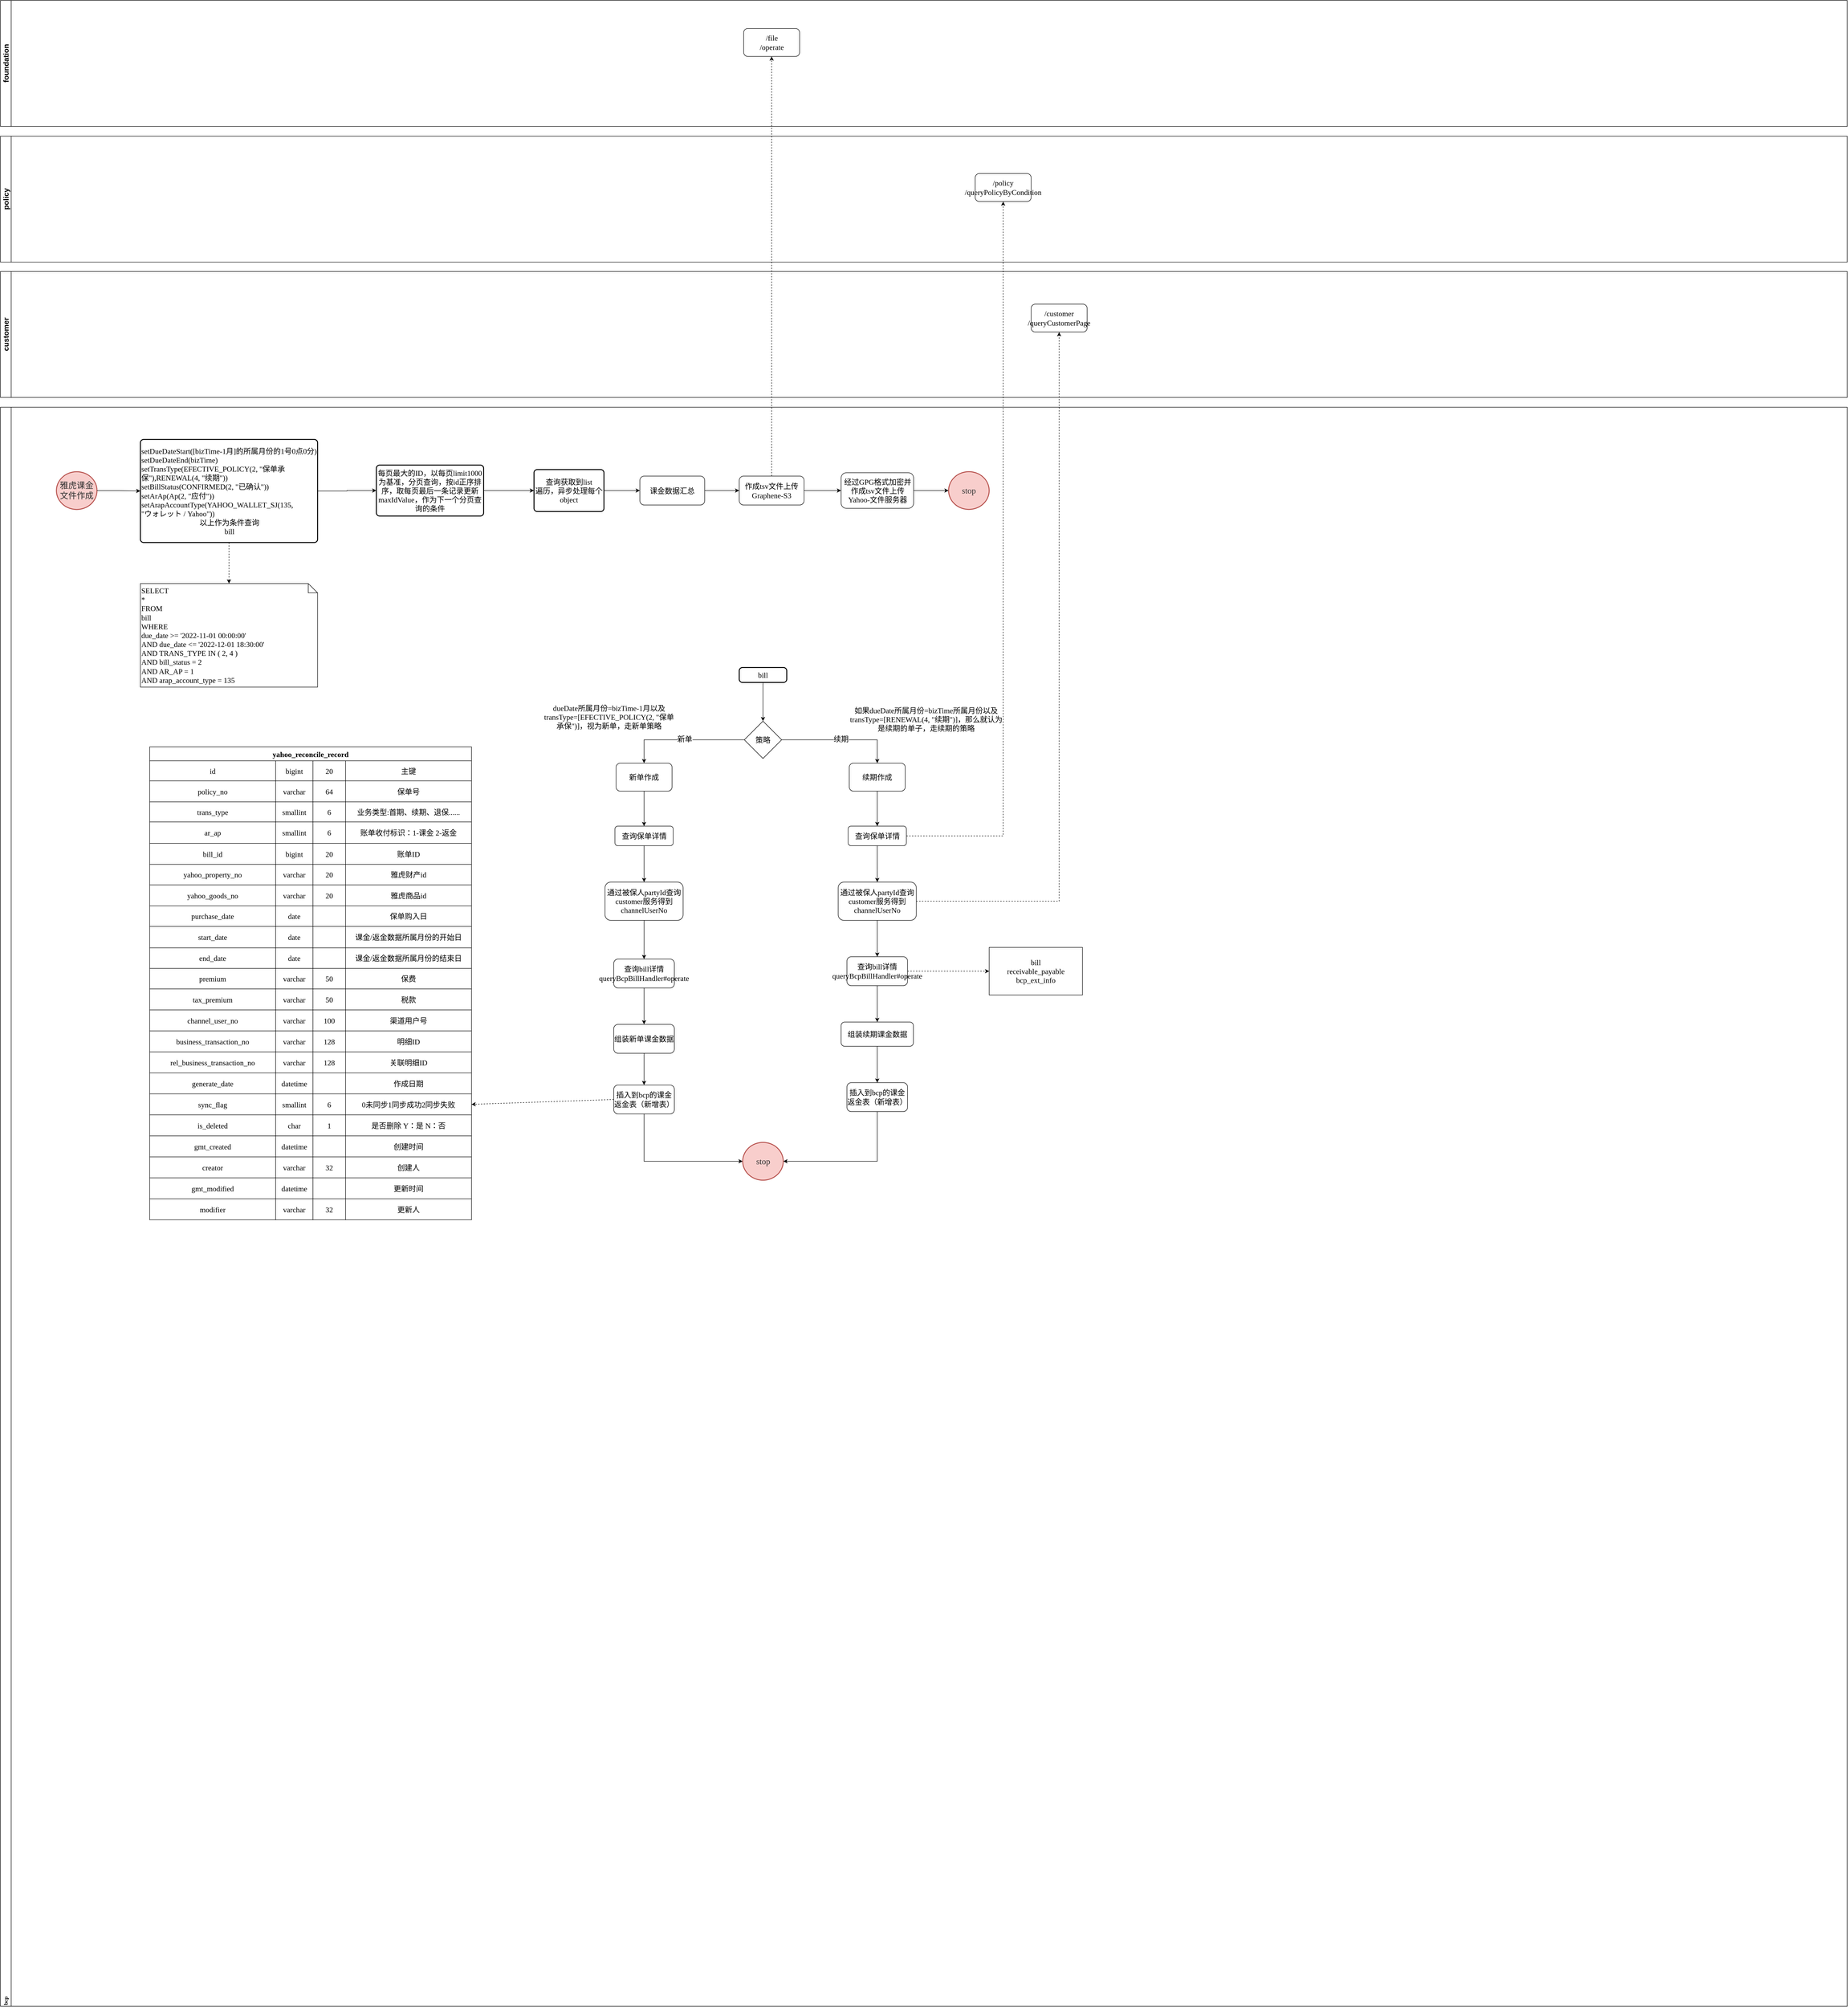 <mxfile version="20.5.3" type="embed"><diagram name="Page-1" id="c7558073-3199-34d8-9f00-42111426c3f3"><mxGraphModel dx="1232" dy="2014" grid="1" gridSize="10" guides="1" tooltips="1" connect="1" arrows="1" fold="1" page="1" pageScale="1" pageWidth="826" pageHeight="1169" background="none" math="0" shadow="0"><root><mxCell id="0"/><mxCell id="1" parent="0"/><UserObject label="bcp" id="98"><mxCell style="swimlane;horizontal=0;whiteSpace=wrap;html=1;fontFamily=Lucida Console;verticalAlign=middle;align=left;" parent="1" vertex="1"><mxGeometry x="20" y="762" width="3960" height="3428" as="geometry"/></mxCell></UserObject><mxCell id="239" style="edgeStyle=orthogonalEdgeStyle;rounded=0;orthogonalLoop=1;jettySize=auto;html=1;entryX=0.5;entryY=0;entryDx=0;entryDy=0;fontSize=16;fontFamily=Lucida Console;" parent="98" source="230" target="238" edge="1"><mxGeometry relative="1" as="geometry"/></mxCell><mxCell id="240" value="&lt;font style=&quot;font-size: 16px;&quot;&gt;新单&lt;/font&gt;" style="edgeLabel;html=1;align=center;verticalAlign=middle;resizable=0;points=[];" parent="239" vertex="1" connectable="0"><mxGeometry x="-0.034" y="-2" relative="1" as="geometry"><mxPoint as="offset"/></mxGeometry></mxCell><mxCell id="242" style="edgeStyle=orthogonalEdgeStyle;rounded=0;orthogonalLoop=1;jettySize=auto;html=1;exitX=1;exitY=0.5;exitDx=0;exitDy=0;entryX=0.5;entryY=0;entryDx=0;entryDy=0;" parent="98" source="230" target="241" edge="1"><mxGeometry relative="1" as="geometry"/></mxCell><mxCell id="243" value="&lt;font face=&quot;Lucida Console&quot; style=&quot;font-size: 16px;&quot;&gt;续期&lt;/font&gt;" style="edgeLabel;html=1;align=center;verticalAlign=middle;resizable=0;points=[];" parent="242" vertex="1" connectable="0"><mxGeometry x="-0.004" y="2" relative="1" as="geometry"><mxPoint as="offset"/></mxGeometry></mxCell><mxCell id="230" value="策略" style="rhombus;whiteSpace=wrap;html=1;fontSize=16;fontFamily=Lucida Console;" parent="98" vertex="1"><mxGeometry x="1595" y="673" width="80" height="80" as="geometry"/></mxCell><mxCell id="237" style="edgeStyle=orthogonalEdgeStyle;rounded=0;orthogonalLoop=1;jettySize=auto;html=1;entryX=0.5;entryY=0;entryDx=0;entryDy=0;exitX=0.5;exitY=1;exitDx=0;exitDy=0;" parent="98" source="256" target="230" edge="1"><mxGeometry relative="1" as="geometry"><mxPoint x="1635.1" y="625" as="sourcePoint"/></mxGeometry></mxCell><mxCell id="259" value="" style="edgeStyle=orthogonalEdgeStyle;rounded=0;orthogonalLoop=1;jettySize=auto;html=1;fontSize=16;" parent="98" source="238" target="258" edge="1"><mxGeometry relative="1" as="geometry"/></mxCell><mxCell id="238" value="新单作成" style="rounded=1;whiteSpace=wrap;html=1;fontFamily=Lucida Console;fontSize=16;" parent="98" vertex="1"><mxGeometry x="1320" y="763" width="120" height="60" as="geometry"/></mxCell><mxCell id="245" style="edgeStyle=orthogonalEdgeStyle;rounded=0;orthogonalLoop=1;jettySize=auto;html=1;entryX=0.5;entryY=0;entryDx=0;entryDy=0;" parent="98" source="241" target="428" edge="1"><mxGeometry relative="1" as="geometry"><mxPoint x="1880" y="898" as="targetPoint"/></mxGeometry></mxCell><mxCell id="241" value="续期作成" style="rounded=1;whiteSpace=wrap;html=1;fontSize=16;fontFamily=Lucida Console;" parent="98" vertex="1"><mxGeometry x="1820" y="763" width="120" height="60" as="geometry"/></mxCell><mxCell id="432" value="" style="edgeStyle=none;rounded=0;orthogonalLoop=1;jettySize=auto;html=1;fontFamily=Lucida Console;fontSize=16;" parent="98" source="248" target="253" edge="1"><mxGeometry relative="1" as="geometry"/></mxCell><mxCell id="248" value="课金数据汇总" style="rounded=1;whiteSpace=wrap;html=1;fontSize=16;fontFamily=Lucida Console;" parent="98" vertex="1"><mxGeometry x="1371" y="147.58" width="139" height="62" as="geometry"/></mxCell><mxCell id="221" value="&lt;font color=&quot;#323232&quot;&gt;&lt;span style=&quot;font-size: 18px; background-color: rgba(255, 255, 255, 0.01);&quot;&gt;雅虎课金文件作成&lt;/span&gt;&lt;/font&gt;" style="strokeWidth=2;html=1;shape=mxgraph.flowchart.start_2;whiteSpace=wrap;fillColor=#f8cecc;strokeColor=#b85450;fontFamily=Lucida Console;" parent="98" vertex="1"><mxGeometry x="120" y="138.2" width="87" height="81" as="geometry"/></mxCell><mxCell id="223" style="edgeStyle=orthogonalEdgeStyle;rounded=0;orthogonalLoop=1;jettySize=auto;html=1;entryX=0;entryY=0.5;entryDx=0;entryDy=0;" parent="98" source="221" target="270" edge="1"><mxGeometry relative="1" as="geometry"><mxPoint x="303" y="142" as="targetPoint"/></mxGeometry></mxCell><mxCell id="433" value="" style="edgeStyle=none;rounded=0;orthogonalLoop=1;jettySize=auto;html=1;fontFamily=Lucida Console;fontSize=16;" parent="98" source="253" target="254" edge="1"><mxGeometry relative="1" as="geometry"/></mxCell><mxCell id="253" value="作成tsv文件上传Graphene-S3" style="rounded=1;whiteSpace=wrap;html=1;fontSize=16;fontFamily=Lucida Console;" parent="98" vertex="1"><mxGeometry x="1584.07" y="147.58" width="139" height="62" as="geometry"/></mxCell><mxCell id="438" value="" style="edgeStyle=orthogonalEdgeStyle;rounded=0;orthogonalLoop=1;jettySize=auto;html=1;fontFamily=Lucida Console;fontSize=16;" parent="98" source="254" target="437" edge="1"><mxGeometry relative="1" as="geometry"/></mxCell><mxCell id="254" value="经过GPG格式加密并作成tsv文件上传Yahoo-文件服务器" style="rounded=1;whiteSpace=wrap;html=1;fontSize=16;fontFamily=Lucida Console;" parent="98" vertex="1"><mxGeometry x="1802.5" y="140.35" width="155.5" height="76.43" as="geometry"/></mxCell><mxCell id="256" value="&lt;div class=&quot;mind-clipboard&quot; style=&quot;font-size: 16px;&quot;&gt;&lt;div style=&quot;font-size: 16px;&quot;&gt;bill&lt;/div&gt;&lt;/div&gt;" style="rounded=1;whiteSpace=wrap;html=1;absoluteArcSize=1;arcSize=14;strokeWidth=2;fontFamily=Lucida Console;fontSize=16;" parent="98" vertex="1"><mxGeometry x="1584.07" y="558" width="101.87" height="32" as="geometry"/></mxCell><mxCell id="403" value="" style="edgeStyle=orthogonalEdgeStyle;rounded=0;orthogonalLoop=1;jettySize=auto;html=1;fontFamily=Lucida Console;fontSize=13;" parent="98" source="258" target="402" edge="1"><mxGeometry relative="1" as="geometry"/></mxCell><mxCell id="258" value="查询保单详情" style="rounded=1;whiteSpace=wrap;html=1;fontFamily=Lucida Console;fontSize=16;" parent="98" vertex="1"><mxGeometry x="1317.5" y="898" width="125" height="42" as="geometry"/></mxCell><mxCell id="453" value="" style="rounded=0;orthogonalLoop=1;jettySize=auto;html=1;fontFamily=Lucida Console;fontSize=16;dashed=1;" edge="1" parent="98" source="270" target="452"><mxGeometry relative="1" as="geometry"/></mxCell><mxCell id="270" value="&lt;div class=&quot;mind-clipboard&quot; style=&quot;font-size: 16px;&quot;&gt;setDueDateStart([bizTime-1月]的所属月份的1号0点0分)&lt;br&gt;setDueDateEnd(bizTime)&lt;br&gt;setTransType(EFECTIVE_POLICY(2, &quot;保单承保&quot;),RENEWAL(4, &quot;续期&quot;))&lt;div style=&quot;font-size: 16px;&quot;&gt;setBillStatus(CONFIRMED(2, &quot;已确认&quot;))&lt;br&gt;setArAp(Ap(2, &quot;应付&quot;))&lt;br style=&quot;font-size: 16px;&quot;&gt;&lt;/div&gt;&lt;div style=&quot;font-size: 16px;&quot;&gt;setArapAccountType(YAHOO_WALLET_SJ(135,&lt;br&gt;&quot;ウォレット / Yahoo&quot;))&lt;br style=&quot;font-size: 16px;&quot;&gt;&lt;/div&gt;&lt;div style=&quot;text-align: center; font-size: 16px;&quot;&gt;以上作为条件查询&lt;/div&gt;&lt;div style=&quot;text-align: center; font-size: 16px;&quot;&gt;bill&lt;/div&gt;&lt;/div&gt;" style="rounded=1;whiteSpace=wrap;html=1;absoluteArcSize=1;arcSize=14;strokeWidth=2;fontFamily=Lucida Console;align=left;fontSize=16;" parent="98" vertex="1"><mxGeometry x="300" y="69.16" width="380" height="220.84" as="geometry"/></mxCell><mxCell id="272" value="&lt;div class=&quot;mind-clipboard&quot; style=&quot;font-size: 16px;&quot;&gt;&lt;div class=&quot;mind-clipboard&quot; style=&quot;font-size: 16px;&quot;&gt;每页最大的ID，以每页limit1000为基准，分页查询，按id正序排序，取每页最后一条记录更新maxIdValue，作为下一个分页查询的条件&lt;br style=&quot;font-size: 16px;&quot;&gt;&lt;/div&gt;&lt;/div&gt;" style="rounded=1;whiteSpace=wrap;html=1;absoluteArcSize=1;arcSize=14;strokeWidth=2;fontFamily=Lucida Console;fontSize=16;" parent="98" vertex="1"><mxGeometry x="806" y="123.95" width="230" height="109.25" as="geometry"/></mxCell><mxCell id="269" style="edgeStyle=orthogonalEdgeStyle;rounded=0;orthogonalLoop=1;jettySize=auto;html=1;entryX=0;entryY=0.5;entryDx=0;entryDy=0;" parent="98" source="270" target="272" edge="1"><mxGeometry relative="1" as="geometry"/></mxCell><mxCell id="431" value="" style="edgeStyle=none;rounded=0;orthogonalLoop=1;jettySize=auto;html=1;fontFamily=Lucida Console;fontSize=16;" parent="98" source="273" target="248" edge="1"><mxGeometry relative="1" as="geometry"/></mxCell><mxCell id="273" value="&lt;div class=&quot;mind-clipboard&quot; style=&quot;font-size: 16px;&quot;&gt;查询获取到list&lt;div style=&quot;font-size: 16px;&quot;&gt;遍历，异步处理每个object&lt;/div&gt;&lt;/div&gt;" style="rounded=1;whiteSpace=wrap;html=1;absoluteArcSize=1;arcSize=14;strokeWidth=2;fontFamily=Lucida Console;fontSize=16;" parent="98" vertex="1"><mxGeometry x="1144" y="133.57" width="150" height="90" as="geometry"/></mxCell><mxCell id="271" value="" style="edgeStyle=orthogonalEdgeStyle;rounded=0;orthogonalLoop=1;jettySize=auto;html=1;" parent="98" source="272" target="273" edge="1"><mxGeometry relative="1" as="geometry"/></mxCell><mxCell id="274" value="dueDate所属月份=bizTime-1月以及transType=[EFECTIVE_POLICY(2, &quot;保单承保&quot;)]，视为新单，走新单策略" style="text;html=1;strokeColor=none;fillColor=none;align=center;verticalAlign=middle;whiteSpace=wrap;rounded=0;fontSize=16;fontFamily=Lucida Console;" parent="98" vertex="1"><mxGeometry x="1160" y="603" width="290" height="122" as="geometry"/></mxCell><mxCell id="275" value="如果dueDate所属月份=bizTime所属月份以及transType=[RENEWAL(4, &quot;续期&quot;)]，那么就认为是续期的单子，走续期的策略" style="text;html=1;strokeColor=none;fillColor=none;align=center;verticalAlign=middle;whiteSpace=wrap;rounded=0;fontSize=16;fontFamily=Lucida Console;" parent="98" vertex="1"><mxGeometry x="1820" y="613" width="330" height="112" as="geometry"/></mxCell><mxCell id="276" value="yahoo_reconcile_record" style="shape=table;startSize=30;container=1;collapsible=0;childLayout=tableLayout;fontStyle=1;align=center;fontFamily=Lucida Console;fontSize=16;" parent="98" vertex="1"><mxGeometry x="320" y="728" width="690" height="1014" as="geometry"/></mxCell><mxCell id="277" value="" style="shape=tableRow;horizontal=0;startSize=0;swimlaneHead=0;swimlaneBody=0;top=0;left=0;bottom=0;right=0;collapsible=0;dropTarget=0;fillColor=none;points=[[0,0.5],[1,0.5]];portConstraint=eastwest;fontFamily=Lucida Console;fontSize=16;" parent="276" vertex="1"><mxGeometry y="30" width="690" height="43" as="geometry"/></mxCell><mxCell id="278" value="&lt;table width=&quot;108&quot; cellspacing=&quot;0&quot; cellpadding=&quot;0&quot; border=&quot;0&quot;&gt;&lt;tbody&gt;&lt;tr style=&quot;height:14.4pt&quot; height=&quot;19&quot;&gt;&lt;td style=&quot;height:14.4pt;width:81pt&quot; width=&quot;108&quot; height=&quot;19&quot;&gt;id&lt;/td&gt;&lt;/tr&gt;&lt;/tbody&gt;&lt;/table&gt;" style="shape=partialRectangle;html=1;whiteSpace=wrap;connectable=0;fillColor=none;top=0;left=0;bottom=0;right=0;overflow=hidden;fontFamily=Lucida Console;fontSize=16;" parent="277" vertex="1"><mxGeometry width="270" height="43" as="geometry"><mxRectangle width="270" height="43" as="alternateBounds"/></mxGeometry></mxCell><mxCell id="279" value="bigint" style="shape=partialRectangle;html=1;whiteSpace=wrap;connectable=0;fillColor=none;top=0;left=0;bottom=0;right=0;overflow=hidden;fontFamily=Lucida Console;fontSize=16;" parent="277" vertex="1"><mxGeometry x="270" width="80" height="43" as="geometry"><mxRectangle width="80" height="43" as="alternateBounds"/></mxGeometry></mxCell><mxCell id="280" value="20" style="shape=partialRectangle;html=1;whiteSpace=wrap;connectable=0;fillColor=none;top=0;left=0;bottom=0;right=0;overflow=hidden;fontFamily=Lucida Console;fontSize=16;" parent="277" vertex="1"><mxGeometry x="350" width="70" height="43" as="geometry"><mxRectangle width="70" height="43" as="alternateBounds"/></mxGeometry></mxCell><mxCell id="293" value="主键" style="shape=partialRectangle;html=1;whiteSpace=wrap;connectable=0;fillColor=none;top=0;left=0;bottom=0;right=0;overflow=hidden;fontFamily=Lucida Console;fontSize=16;" parent="277" vertex="1"><mxGeometry x="420" width="270" height="43" as="geometry"><mxRectangle width="270" height="43" as="alternateBounds"/></mxGeometry></mxCell><mxCell id="281" value="" style="shape=tableRow;horizontal=0;startSize=0;swimlaneHead=0;swimlaneBody=0;top=0;left=0;bottom=0;right=0;collapsible=0;dropTarget=0;fillColor=none;points=[[0,0.5],[1,0.5]];portConstraint=eastwest;fontFamily=Lucida Console;fontSize=16;" parent="276" vertex="1"><mxGeometry y="73" width="690" height="45" as="geometry"/></mxCell><mxCell id="282" value="policy_no" style="shape=partialRectangle;html=1;whiteSpace=wrap;connectable=0;fillColor=none;top=0;left=0;bottom=0;right=0;overflow=hidden;fontFamily=Lucida Console;fontSize=16;" parent="281" vertex="1"><mxGeometry width="270" height="45" as="geometry"><mxRectangle width="270" height="45" as="alternateBounds"/></mxGeometry></mxCell><mxCell id="283" value="varchar" style="shape=partialRectangle;html=1;whiteSpace=wrap;connectable=0;fillColor=none;top=0;left=0;bottom=0;right=0;overflow=hidden;fontFamily=Lucida Console;fontSize=16;" parent="281" vertex="1"><mxGeometry x="270" width="80" height="45" as="geometry"><mxRectangle width="80" height="45" as="alternateBounds"/></mxGeometry></mxCell><mxCell id="284" value="64" style="shape=partialRectangle;html=1;whiteSpace=wrap;connectable=0;fillColor=none;top=0;left=0;bottom=0;right=0;overflow=hidden;fontFamily=Lucida Console;fontSize=16;" parent="281" vertex="1"><mxGeometry x="350" width="70" height="45" as="geometry"><mxRectangle width="70" height="45" as="alternateBounds"/></mxGeometry></mxCell><mxCell id="294" value="保单号" style="shape=partialRectangle;html=1;whiteSpace=wrap;connectable=0;fillColor=none;top=0;left=0;bottom=0;right=0;overflow=hidden;fontFamily=Lucida Console;fontSize=16;" parent="281" vertex="1"><mxGeometry x="420" width="270" height="45" as="geometry"><mxRectangle width="270" height="45" as="alternateBounds"/></mxGeometry></mxCell><mxCell id="285" value="" style="shape=tableRow;horizontal=0;startSize=0;swimlaneHead=0;swimlaneBody=0;top=0;left=0;bottom=0;right=0;collapsible=0;dropTarget=0;fillColor=none;points=[[0,0.5],[1,0.5]];portConstraint=eastwest;fontFamily=Lucida Console;fontSize=16;" parent="276" vertex="1"><mxGeometry y="118" width="690" height="43" as="geometry"/></mxCell><mxCell id="286" value="&lt;table width=&quot;108&quot; cellspacing=&quot;0&quot; cellpadding=&quot;0&quot; border=&quot;0&quot;&gt;&lt;tbody&gt;&lt;tr style=&quot;height:14.4pt&quot; height=&quot;19&quot;&gt;  &lt;td style=&quot;height:14.4pt;width:81pt&quot; width=&quot;108&quot; height=&quot;19&quot;&gt;trans_type&lt;/td&gt;&lt;/tr&gt;&lt;/tbody&gt;&lt;/table&gt;" style="shape=partialRectangle;html=1;whiteSpace=wrap;connectable=0;fillColor=none;top=0;left=0;bottom=0;right=0;overflow=hidden;fontFamily=Lucida Console;fontSize=16;" parent="285" vertex="1"><mxGeometry width="270" height="43" as="geometry"><mxRectangle width="270" height="43" as="alternateBounds"/></mxGeometry></mxCell><mxCell id="287" value="smallint" style="shape=partialRectangle;html=1;whiteSpace=wrap;connectable=0;fillColor=none;top=0;left=0;bottom=0;right=0;overflow=hidden;fontFamily=Lucida Console;fontSize=16;" parent="285" vertex="1"><mxGeometry x="270" width="80" height="43" as="geometry"><mxRectangle width="80" height="43" as="alternateBounds"/></mxGeometry></mxCell><mxCell id="288" value="6" style="shape=partialRectangle;html=1;whiteSpace=wrap;connectable=0;fillColor=none;top=0;left=0;bottom=0;right=0;overflow=hidden;fontFamily=Lucida Console;fontSize=16;" parent="285" vertex="1"><mxGeometry x="350" width="70" height="43" as="geometry"><mxRectangle width="70" height="43" as="alternateBounds"/></mxGeometry></mxCell><mxCell id="295" value="业务类型:首期、续期、退保......" style="shape=partialRectangle;html=1;whiteSpace=wrap;connectable=0;fillColor=none;top=0;left=0;bottom=0;right=0;overflow=hidden;fontFamily=Lucida Console;fontSize=16;" parent="285" vertex="1"><mxGeometry x="420" width="270" height="43" as="geometry"><mxRectangle width="270" height="43" as="alternateBounds"/></mxGeometry></mxCell><mxCell id="296" style="shape=tableRow;horizontal=0;startSize=0;swimlaneHead=0;swimlaneBody=0;top=0;left=0;bottom=0;right=0;collapsible=0;dropTarget=0;fillColor=none;points=[[0,0.5],[1,0.5]];portConstraint=eastwest;fontFamily=Lucida Console;fontSize=16;" parent="276" vertex="1"><mxGeometry y="161" width="690" height="46" as="geometry"/></mxCell><mxCell id="297" value="ar_ap" style="shape=partialRectangle;html=1;whiteSpace=wrap;connectable=0;fillColor=none;top=0;left=0;bottom=0;right=0;overflow=hidden;fontFamily=Lucida Console;fontSize=16;" parent="296" vertex="1"><mxGeometry width="270" height="46" as="geometry"><mxRectangle width="270" height="46" as="alternateBounds"/></mxGeometry></mxCell><mxCell id="298" value="smallint" style="shape=partialRectangle;html=1;whiteSpace=wrap;connectable=0;fillColor=none;top=0;left=0;bottom=0;right=0;overflow=hidden;fontFamily=Lucida Console;fontSize=16;" parent="296" vertex="1"><mxGeometry x="270" width="80" height="46" as="geometry"><mxRectangle width="80" height="46" as="alternateBounds"/></mxGeometry></mxCell><mxCell id="299" value="6" style="shape=partialRectangle;html=1;whiteSpace=wrap;connectable=0;fillColor=none;top=0;left=0;bottom=0;right=0;overflow=hidden;fontFamily=Lucida Console;fontSize=16;" parent="296" vertex="1"><mxGeometry x="350" width="70" height="46" as="geometry"><mxRectangle width="70" height="46" as="alternateBounds"/></mxGeometry></mxCell><mxCell id="300" value="账单收付标识：1-课金 2-返金" style="shape=partialRectangle;html=1;whiteSpace=wrap;connectable=0;fillColor=none;top=0;left=0;bottom=0;right=0;overflow=hidden;fontFamily=Lucida Console;fontSize=16;" parent="296" vertex="1"><mxGeometry x="420" width="270" height="46" as="geometry"><mxRectangle width="270" height="46" as="alternateBounds"/></mxGeometry></mxCell><mxCell id="301" style="shape=tableRow;horizontal=0;startSize=0;swimlaneHead=0;swimlaneBody=0;top=0;left=0;bottom=0;right=0;collapsible=0;dropTarget=0;fillColor=none;points=[[0,0.5],[1,0.5]];portConstraint=eastwest;fontFamily=Lucida Console;fontSize=16;" parent="276" vertex="1"><mxGeometry y="207" width="690" height="45" as="geometry"/></mxCell><mxCell id="302" value="bill_id" style="shape=partialRectangle;html=1;whiteSpace=wrap;connectable=0;fillColor=none;top=0;left=0;bottom=0;right=0;overflow=hidden;fontFamily=Lucida Console;fontSize=16;" parent="301" vertex="1"><mxGeometry width="270" height="45" as="geometry"><mxRectangle width="270" height="45" as="alternateBounds"/></mxGeometry></mxCell><mxCell id="303" value="bigint" style="shape=partialRectangle;html=1;whiteSpace=wrap;connectable=0;fillColor=none;top=0;left=0;bottom=0;right=0;overflow=hidden;fontFamily=Lucida Console;fontSize=16;" parent="301" vertex="1"><mxGeometry x="270" width="80" height="45" as="geometry"><mxRectangle width="80" height="45" as="alternateBounds"/></mxGeometry></mxCell><mxCell id="304" value="20" style="shape=partialRectangle;html=1;whiteSpace=wrap;connectable=0;fillColor=none;top=0;left=0;bottom=0;right=0;overflow=hidden;fontFamily=Lucida Console;fontSize=16;" parent="301" vertex="1"><mxGeometry x="350" width="70" height="45" as="geometry"><mxRectangle width="70" height="45" as="alternateBounds"/></mxGeometry></mxCell><mxCell id="305" value="账单ID" style="shape=partialRectangle;html=1;whiteSpace=wrap;connectable=0;fillColor=none;top=0;left=0;bottom=0;right=0;overflow=hidden;fontFamily=Lucida Console;fontSize=16;" parent="301" vertex="1"><mxGeometry x="420" width="270" height="45" as="geometry"><mxRectangle width="270" height="45" as="alternateBounds"/></mxGeometry></mxCell><mxCell id="306" style="shape=tableRow;horizontal=0;startSize=0;swimlaneHead=0;swimlaneBody=0;top=0;left=0;bottom=0;right=0;collapsible=0;dropTarget=0;fillColor=none;points=[[0,0.5],[1,0.5]];portConstraint=eastwest;fontFamily=Lucida Console;fontSize=16;" parent="276" vertex="1"><mxGeometry y="252" width="690" height="44" as="geometry"/></mxCell><mxCell id="307" value="yahoo_property_no" style="shape=partialRectangle;html=1;whiteSpace=wrap;connectable=0;fillColor=none;top=0;left=0;bottom=0;right=0;overflow=hidden;fontFamily=Lucida Console;fontSize=16;" parent="306" vertex="1"><mxGeometry width="270" height="44" as="geometry"><mxRectangle width="270" height="44" as="alternateBounds"/></mxGeometry></mxCell><mxCell id="308" value="varchar" style="shape=partialRectangle;html=1;whiteSpace=wrap;connectable=0;fillColor=none;top=0;left=0;bottom=0;right=0;overflow=hidden;fontFamily=Lucida Console;fontSize=16;" parent="306" vertex="1"><mxGeometry x="270" width="80" height="44" as="geometry"><mxRectangle width="80" height="44" as="alternateBounds"/></mxGeometry></mxCell><mxCell id="309" value="20" style="shape=partialRectangle;html=1;whiteSpace=wrap;connectable=0;fillColor=none;top=0;left=0;bottom=0;right=0;overflow=hidden;fontFamily=Lucida Console;fontSize=16;" parent="306" vertex="1"><mxGeometry x="350" width="70" height="44" as="geometry"><mxRectangle width="70" height="44" as="alternateBounds"/></mxGeometry></mxCell><mxCell id="310" value="雅虎财产id" style="shape=partialRectangle;html=1;whiteSpace=wrap;connectable=0;fillColor=none;top=0;left=0;bottom=0;right=0;overflow=hidden;fontFamily=Lucida Console;fontSize=16;" parent="306" vertex="1"><mxGeometry x="420" width="270" height="44" as="geometry"><mxRectangle width="270" height="44" as="alternateBounds"/></mxGeometry></mxCell><mxCell id="311" style="shape=tableRow;horizontal=0;startSize=0;swimlaneHead=0;swimlaneBody=0;top=0;left=0;bottom=0;right=0;collapsible=0;dropTarget=0;fillColor=none;points=[[0,0.5],[1,0.5]];portConstraint=eastwest;fontFamily=Lucida Console;fontSize=16;" parent="276" vertex="1"><mxGeometry y="296" width="690" height="45" as="geometry"/></mxCell><mxCell id="312" value="yahoo_goods_no" style="shape=partialRectangle;html=1;whiteSpace=wrap;connectable=0;fillColor=none;top=0;left=0;bottom=0;right=0;overflow=hidden;fontFamily=Lucida Console;fontSize=16;" parent="311" vertex="1"><mxGeometry width="270" height="45" as="geometry"><mxRectangle width="270" height="45" as="alternateBounds"/></mxGeometry></mxCell><mxCell id="313" value="varchar" style="shape=partialRectangle;html=1;whiteSpace=wrap;connectable=0;fillColor=none;top=0;left=0;bottom=0;right=0;overflow=hidden;fontFamily=Lucida Console;fontSize=16;" parent="311" vertex="1"><mxGeometry x="270" width="80" height="45" as="geometry"><mxRectangle width="80" height="45" as="alternateBounds"/></mxGeometry></mxCell><mxCell id="314" value="20" style="shape=partialRectangle;html=1;whiteSpace=wrap;connectable=0;fillColor=none;top=0;left=0;bottom=0;right=0;overflow=hidden;fontFamily=Lucida Console;fontSize=16;" parent="311" vertex="1"><mxGeometry x="350" width="70" height="45" as="geometry"><mxRectangle width="70" height="45" as="alternateBounds"/></mxGeometry></mxCell><mxCell id="315" value="雅虎商品id" style="shape=partialRectangle;html=1;whiteSpace=wrap;connectable=0;fillColor=none;top=0;left=0;bottom=0;right=0;overflow=hidden;fontFamily=Lucida Console;fontSize=16;" parent="311" vertex="1"><mxGeometry x="420" width="270" height="45" as="geometry"><mxRectangle width="270" height="45" as="alternateBounds"/></mxGeometry></mxCell><mxCell id="316" style="shape=tableRow;horizontal=0;startSize=0;swimlaneHead=0;swimlaneBody=0;top=0;left=0;bottom=0;right=0;collapsible=0;dropTarget=0;fillColor=none;points=[[0,0.5],[1,0.5]];portConstraint=eastwest;fontFamily=Lucida Console;fontSize=16;" parent="276" vertex="1"><mxGeometry y="341" width="690" height="44" as="geometry"/></mxCell><mxCell id="317" value="purchase_date" style="shape=partialRectangle;html=1;whiteSpace=wrap;connectable=0;fillColor=none;top=0;left=0;bottom=0;right=0;overflow=hidden;fontFamily=Lucida Console;fontSize=16;" parent="316" vertex="1"><mxGeometry width="270" height="44" as="geometry"><mxRectangle width="270" height="44" as="alternateBounds"/></mxGeometry></mxCell><mxCell id="318" value="date" style="shape=partialRectangle;html=1;whiteSpace=wrap;connectable=0;fillColor=none;top=0;left=0;bottom=0;right=0;overflow=hidden;fontFamily=Lucida Console;fontSize=16;" parent="316" vertex="1"><mxGeometry x="270" width="80" height="44" as="geometry"><mxRectangle width="80" height="44" as="alternateBounds"/></mxGeometry></mxCell><mxCell id="319" style="shape=partialRectangle;html=1;whiteSpace=wrap;connectable=0;fillColor=none;top=0;left=0;bottom=0;right=0;overflow=hidden;fontFamily=Lucida Console;fontSize=16;" parent="316" vertex="1"><mxGeometry x="350" width="70" height="44" as="geometry"><mxRectangle width="70" height="44" as="alternateBounds"/></mxGeometry></mxCell><mxCell id="320" value="保单购入日" style="shape=partialRectangle;html=1;whiteSpace=wrap;connectable=0;fillColor=none;top=0;left=0;bottom=0;right=0;overflow=hidden;fontFamily=Lucida Console;fontSize=16;" parent="316" vertex="1"><mxGeometry x="420" width="270" height="44" as="geometry"><mxRectangle width="270" height="44" as="alternateBounds"/></mxGeometry></mxCell><mxCell id="321" style="shape=tableRow;horizontal=0;startSize=0;swimlaneHead=0;swimlaneBody=0;top=0;left=0;bottom=0;right=0;collapsible=0;dropTarget=0;fillColor=none;points=[[0,0.5],[1,0.5]];portConstraint=eastwest;fontFamily=Lucida Console;fontSize=16;" parent="276" vertex="1"><mxGeometry y="385" width="690" height="46" as="geometry"/></mxCell><mxCell id="322" value="start_date" style="shape=partialRectangle;html=1;whiteSpace=wrap;connectable=0;fillColor=none;top=0;left=0;bottom=0;right=0;overflow=hidden;fontFamily=Lucida Console;fontSize=16;" parent="321" vertex="1"><mxGeometry width="270" height="46" as="geometry"><mxRectangle width="270" height="46" as="alternateBounds"/></mxGeometry></mxCell><mxCell id="323" value="date" style="shape=partialRectangle;html=1;whiteSpace=wrap;connectable=0;fillColor=none;top=0;left=0;bottom=0;right=0;overflow=hidden;fontFamily=Lucida Console;fontSize=16;" parent="321" vertex="1"><mxGeometry x="270" width="80" height="46" as="geometry"><mxRectangle width="80" height="46" as="alternateBounds"/></mxGeometry></mxCell><mxCell id="324" style="shape=partialRectangle;html=1;whiteSpace=wrap;connectable=0;fillColor=none;top=0;left=0;bottom=0;right=0;overflow=hidden;fontFamily=Lucida Console;fontSize=16;" parent="321" vertex="1"><mxGeometry x="350" width="70" height="46" as="geometry"><mxRectangle width="70" height="46" as="alternateBounds"/></mxGeometry></mxCell><mxCell id="325" value="课金/返金数据所属月份的开始日" style="shape=partialRectangle;html=1;whiteSpace=wrap;connectable=0;fillColor=none;top=0;left=0;bottom=0;right=0;overflow=hidden;fontFamily=Lucida Console;fontSize=16;" parent="321" vertex="1"><mxGeometry x="420" width="270" height="46" as="geometry"><mxRectangle width="270" height="46" as="alternateBounds"/></mxGeometry></mxCell><mxCell id="326" style="shape=tableRow;horizontal=0;startSize=0;swimlaneHead=0;swimlaneBody=0;top=0;left=0;bottom=0;right=0;collapsible=0;dropTarget=0;fillColor=none;points=[[0,0.5],[1,0.5]];portConstraint=eastwest;fontFamily=Lucida Console;fontSize=16;" parent="276" vertex="1"><mxGeometry y="431" width="690" height="44" as="geometry"/></mxCell><mxCell id="327" value="end_date" style="shape=partialRectangle;html=1;whiteSpace=wrap;connectable=0;fillColor=none;top=0;left=0;bottom=0;right=0;overflow=hidden;fontFamily=Lucida Console;fontSize=16;" parent="326" vertex="1"><mxGeometry width="270" height="44" as="geometry"><mxRectangle width="270" height="44" as="alternateBounds"/></mxGeometry></mxCell><mxCell id="328" value="date" style="shape=partialRectangle;html=1;whiteSpace=wrap;connectable=0;fillColor=none;top=0;left=0;bottom=0;right=0;overflow=hidden;fontFamily=Lucida Console;fontSize=16;" parent="326" vertex="1"><mxGeometry x="270" width="80" height="44" as="geometry"><mxRectangle width="80" height="44" as="alternateBounds"/></mxGeometry></mxCell><mxCell id="329" style="shape=partialRectangle;html=1;whiteSpace=wrap;connectable=0;fillColor=none;top=0;left=0;bottom=0;right=0;overflow=hidden;fontFamily=Lucida Console;fontSize=16;" parent="326" vertex="1"><mxGeometry x="350" width="70" height="44" as="geometry"><mxRectangle width="70" height="44" as="alternateBounds"/></mxGeometry></mxCell><mxCell id="330" value="课金/返金数据所属月份的结束日" style="shape=partialRectangle;html=1;whiteSpace=wrap;connectable=0;fillColor=none;top=0;left=0;bottom=0;right=0;overflow=hidden;fontFamily=Lucida Console;fontSize=16;" parent="326" vertex="1"><mxGeometry x="420" width="270" height="44" as="geometry"><mxRectangle width="270" height="44" as="alternateBounds"/></mxGeometry></mxCell><mxCell id="331" style="shape=tableRow;horizontal=0;startSize=0;swimlaneHead=0;swimlaneBody=0;top=0;left=0;bottom=0;right=0;collapsible=0;dropTarget=0;fillColor=none;points=[[0,0.5],[1,0.5]];portConstraint=eastwest;fontFamily=Lucida Console;fontSize=16;" parent="276" vertex="1"><mxGeometry y="475" width="690" height="44" as="geometry"/></mxCell><mxCell id="332" value="premium" style="shape=partialRectangle;html=1;whiteSpace=wrap;connectable=0;fillColor=none;top=0;left=0;bottom=0;right=0;overflow=hidden;fontFamily=Lucida Console;fontSize=16;" parent="331" vertex="1"><mxGeometry width="270" height="44" as="geometry"><mxRectangle width="270" height="44" as="alternateBounds"/></mxGeometry></mxCell><mxCell id="333" value="varchar" style="shape=partialRectangle;html=1;whiteSpace=wrap;connectable=0;fillColor=none;top=0;left=0;bottom=0;right=0;overflow=hidden;fontFamily=Lucida Console;fontSize=16;" parent="331" vertex="1"><mxGeometry x="270" width="80" height="44" as="geometry"><mxRectangle width="80" height="44" as="alternateBounds"/></mxGeometry></mxCell><mxCell id="334" value="50" style="shape=partialRectangle;html=1;whiteSpace=wrap;connectable=0;fillColor=none;top=0;left=0;bottom=0;right=0;overflow=hidden;fontFamily=Lucida Console;fontSize=16;" parent="331" vertex="1"><mxGeometry x="350" width="70" height="44" as="geometry"><mxRectangle width="70" height="44" as="alternateBounds"/></mxGeometry></mxCell><mxCell id="335" value="保费" style="shape=partialRectangle;html=1;whiteSpace=wrap;connectable=0;fillColor=none;top=0;left=0;bottom=0;right=0;overflow=hidden;fontFamily=Lucida Console;fontSize=16;" parent="331" vertex="1"><mxGeometry x="420" width="270" height="44" as="geometry"><mxRectangle width="270" height="44" as="alternateBounds"/></mxGeometry></mxCell><mxCell id="336" style="shape=tableRow;horizontal=0;startSize=0;swimlaneHead=0;swimlaneBody=0;top=0;left=0;bottom=0;right=0;collapsible=0;dropTarget=0;fillColor=none;points=[[0,0.5],[1,0.5]];portConstraint=eastwest;fontFamily=Lucida Console;fontSize=16;" parent="276" vertex="1"><mxGeometry y="519" width="690" height="45" as="geometry"/></mxCell><mxCell id="337" value="tax_premium" style="shape=partialRectangle;html=1;whiteSpace=wrap;connectable=0;fillColor=none;top=0;left=0;bottom=0;right=0;overflow=hidden;fontFamily=Lucida Console;fontSize=16;" parent="336" vertex="1"><mxGeometry width="270" height="45" as="geometry"><mxRectangle width="270" height="45" as="alternateBounds"/></mxGeometry></mxCell><mxCell id="338" value="varchar" style="shape=partialRectangle;html=1;whiteSpace=wrap;connectable=0;fillColor=none;top=0;left=0;bottom=0;right=0;overflow=hidden;fontFamily=Lucida Console;fontSize=16;" parent="336" vertex="1"><mxGeometry x="270" width="80" height="45" as="geometry"><mxRectangle width="80" height="45" as="alternateBounds"/></mxGeometry></mxCell><mxCell id="339" value="50" style="shape=partialRectangle;html=1;whiteSpace=wrap;connectable=0;fillColor=none;top=0;left=0;bottom=0;right=0;overflow=hidden;fontFamily=Lucida Console;fontSize=16;" parent="336" vertex="1"><mxGeometry x="350" width="70" height="45" as="geometry"><mxRectangle width="70" height="45" as="alternateBounds"/></mxGeometry></mxCell><mxCell id="340" value="税款" style="shape=partialRectangle;html=1;whiteSpace=wrap;connectable=0;fillColor=none;top=0;left=0;bottom=0;right=0;overflow=hidden;fontFamily=Lucida Console;fontSize=16;" parent="336" vertex="1"><mxGeometry x="420" width="270" height="45" as="geometry"><mxRectangle width="270" height="45" as="alternateBounds"/></mxGeometry></mxCell><mxCell id="341" style="shape=tableRow;horizontal=0;startSize=0;swimlaneHead=0;swimlaneBody=0;top=0;left=0;bottom=0;right=0;collapsible=0;dropTarget=0;fillColor=none;points=[[0,0.5],[1,0.5]];portConstraint=eastwest;fontFamily=Lucida Console;fontSize=16;" parent="276" vertex="1"><mxGeometry y="564" width="690" height="45" as="geometry"/></mxCell><mxCell id="342" value="channel_user_no" style="shape=partialRectangle;html=1;whiteSpace=wrap;connectable=0;fillColor=none;top=0;left=0;bottom=0;right=0;overflow=hidden;fontFamily=Lucida Console;fontSize=16;" parent="341" vertex="1"><mxGeometry width="270" height="45" as="geometry"><mxRectangle width="270" height="45" as="alternateBounds"/></mxGeometry></mxCell><mxCell id="343" value="varchar" style="shape=partialRectangle;html=1;whiteSpace=wrap;connectable=0;fillColor=none;top=0;left=0;bottom=0;right=0;overflow=hidden;fontFamily=Lucida Console;fontSize=16;" parent="341" vertex="1"><mxGeometry x="270" width="80" height="45" as="geometry"><mxRectangle width="80" height="45" as="alternateBounds"/></mxGeometry></mxCell><mxCell id="344" value="100" style="shape=partialRectangle;html=1;whiteSpace=wrap;connectable=0;fillColor=none;top=0;left=0;bottom=0;right=0;overflow=hidden;fontFamily=Lucida Console;fontSize=16;" parent="341" vertex="1"><mxGeometry x="350" width="70" height="45" as="geometry"><mxRectangle width="70" height="45" as="alternateBounds"/></mxGeometry></mxCell><mxCell id="345" value="渠道用户号" style="shape=partialRectangle;html=1;whiteSpace=wrap;connectable=0;fillColor=none;top=0;left=0;bottom=0;right=0;overflow=hidden;fontFamily=Lucida Console;fontSize=16;" parent="341" vertex="1"><mxGeometry x="420" width="270" height="45" as="geometry"><mxRectangle width="270" height="45" as="alternateBounds"/></mxGeometry></mxCell><mxCell id="396" style="shape=tableRow;horizontal=0;startSize=0;swimlaneHead=0;swimlaneBody=0;top=0;left=0;bottom=0;right=0;collapsible=0;dropTarget=0;fillColor=none;points=[[0,0.5],[1,0.5]];portConstraint=eastwest;fontFamily=Lucida Console;fontSize=16;" parent="276" vertex="1"><mxGeometry y="609" width="690" height="45" as="geometry"/></mxCell><mxCell id="397" value="business_transaction_no" style="shape=partialRectangle;html=1;whiteSpace=wrap;connectable=0;fillColor=none;top=0;left=0;bottom=0;right=0;overflow=hidden;fontFamily=Lucida Console;fontSize=16;" parent="396" vertex="1"><mxGeometry width="270" height="45" as="geometry"><mxRectangle width="270" height="45" as="alternateBounds"/></mxGeometry></mxCell><mxCell id="398" value="varchar" style="shape=partialRectangle;html=1;whiteSpace=wrap;connectable=0;fillColor=none;top=0;left=0;bottom=0;right=0;overflow=hidden;fontFamily=Lucida Console;fontSize=16;" parent="396" vertex="1"><mxGeometry x="270" width="80" height="45" as="geometry"><mxRectangle width="80" height="45" as="alternateBounds"/></mxGeometry></mxCell><mxCell id="399" value="128" style="shape=partialRectangle;html=1;whiteSpace=wrap;connectable=0;fillColor=none;top=0;left=0;bottom=0;right=0;overflow=hidden;fontFamily=Lucida Console;fontSize=16;" parent="396" vertex="1"><mxGeometry x="350" width="70" height="45" as="geometry"><mxRectangle width="70" height="45" as="alternateBounds"/></mxGeometry></mxCell><mxCell id="400" value="明细ID" style="shape=partialRectangle;html=1;whiteSpace=wrap;connectable=0;fillColor=none;top=0;left=0;bottom=0;right=0;overflow=hidden;fontFamily=Lucida Console;fontSize=16;" parent="396" vertex="1"><mxGeometry x="420" width="270" height="45" as="geometry"><mxRectangle width="270" height="45" as="alternateBounds"/></mxGeometry></mxCell><mxCell id="391" style="shape=tableRow;horizontal=0;startSize=0;swimlaneHead=0;swimlaneBody=0;top=0;left=0;bottom=0;right=0;collapsible=0;dropTarget=0;fillColor=none;points=[[0,0.5],[1,0.5]];portConstraint=eastwest;fontFamily=Lucida Console;fontSize=16;" parent="276" vertex="1"><mxGeometry y="654" width="690" height="45" as="geometry"/></mxCell><mxCell id="392" value="rel_business_transaction_no" style="shape=partialRectangle;html=1;whiteSpace=wrap;connectable=0;fillColor=none;top=0;left=0;bottom=0;right=0;overflow=hidden;fontFamily=Lucida Console;fontSize=16;" parent="391" vertex="1"><mxGeometry width="270" height="45" as="geometry"><mxRectangle width="270" height="45" as="alternateBounds"/></mxGeometry></mxCell><mxCell id="393" value="varchar" style="shape=partialRectangle;html=1;whiteSpace=wrap;connectable=0;fillColor=none;top=0;left=0;bottom=0;right=0;overflow=hidden;fontFamily=Lucida Console;fontSize=16;" parent="391" vertex="1"><mxGeometry x="270" width="80" height="45" as="geometry"><mxRectangle width="80" height="45" as="alternateBounds"/></mxGeometry></mxCell><mxCell id="394" value="128" style="shape=partialRectangle;html=1;whiteSpace=wrap;connectable=0;fillColor=none;top=0;left=0;bottom=0;right=0;overflow=hidden;fontFamily=Lucida Console;fontSize=16;" parent="391" vertex="1"><mxGeometry x="350" width="70" height="45" as="geometry"><mxRectangle width="70" height="45" as="alternateBounds"/></mxGeometry></mxCell><mxCell id="395" value="关联明细ID" style="shape=partialRectangle;html=1;whiteSpace=wrap;connectable=0;fillColor=none;top=0;left=0;bottom=0;right=0;overflow=hidden;fontFamily=Lucida Console;fontSize=16;" parent="391" vertex="1"><mxGeometry x="420" width="270" height="45" as="geometry"><mxRectangle width="270" height="45" as="alternateBounds"/></mxGeometry></mxCell><mxCell id="447" style="shape=tableRow;horizontal=0;startSize=0;swimlaneHead=0;swimlaneBody=0;top=0;left=0;bottom=0;right=0;collapsible=0;dropTarget=0;fillColor=none;points=[[0,0.5],[1,0.5]];portConstraint=eastwest;fontFamily=Lucida Console;fontSize=16;" vertex="1" parent="276"><mxGeometry y="699" width="690" height="45" as="geometry"/></mxCell><mxCell id="448" value="generate_date" style="shape=partialRectangle;html=1;whiteSpace=wrap;connectable=0;fillColor=none;top=0;left=0;bottom=0;right=0;overflow=hidden;fontFamily=Lucida Console;fontSize=16;" vertex="1" parent="447"><mxGeometry width="270" height="45" as="geometry"><mxRectangle width="270" height="45" as="alternateBounds"/></mxGeometry></mxCell><mxCell id="449" value="datetime" style="shape=partialRectangle;html=1;whiteSpace=wrap;connectable=0;fillColor=none;top=0;left=0;bottom=0;right=0;overflow=hidden;fontFamily=Lucida Console;fontSize=16;" vertex="1" parent="447"><mxGeometry x="270" width="80" height="45" as="geometry"><mxRectangle width="80" height="45" as="alternateBounds"/></mxGeometry></mxCell><mxCell id="450" style="shape=partialRectangle;html=1;whiteSpace=wrap;connectable=0;fillColor=none;top=0;left=0;bottom=0;right=0;overflow=hidden;fontFamily=Lucida Console;fontSize=16;" vertex="1" parent="447"><mxGeometry x="350" width="70" height="45" as="geometry"><mxRectangle width="70" height="45" as="alternateBounds"/></mxGeometry></mxCell><mxCell id="451" value="作成日期" style="shape=partialRectangle;html=1;whiteSpace=wrap;connectable=0;fillColor=none;top=0;left=0;bottom=0;right=0;overflow=hidden;fontFamily=Lucida Console;fontSize=16;" vertex="1" parent="447"><mxGeometry x="420" width="270" height="45" as="geometry"><mxRectangle width="270" height="45" as="alternateBounds"/></mxGeometry></mxCell><mxCell id="386" style="shape=tableRow;horizontal=0;startSize=0;swimlaneHead=0;swimlaneBody=0;top=0;left=0;bottom=0;right=0;collapsible=0;dropTarget=0;fillColor=none;points=[[0,0.5],[1,0.5]];portConstraint=eastwest;fontFamily=Lucida Console;fontSize=16;" parent="276" vertex="1"><mxGeometry y="744" width="690" height="45" as="geometry"/></mxCell><mxCell id="387" value="sync_flag" style="shape=partialRectangle;html=1;whiteSpace=wrap;connectable=0;fillColor=none;top=0;left=0;bottom=0;right=0;overflow=hidden;fontFamily=Lucida Console;fontSize=16;" parent="386" vertex="1"><mxGeometry width="270" height="45" as="geometry"><mxRectangle width="270" height="45" as="alternateBounds"/></mxGeometry></mxCell><mxCell id="388" value="smallint" style="shape=partialRectangle;html=1;whiteSpace=wrap;connectable=0;fillColor=none;top=0;left=0;bottom=0;right=0;overflow=hidden;fontFamily=Lucida Console;fontSize=16;" parent="386" vertex="1"><mxGeometry x="270" width="80" height="45" as="geometry"><mxRectangle width="80" height="45" as="alternateBounds"/></mxGeometry></mxCell><mxCell id="389" value="6" style="shape=partialRectangle;html=1;whiteSpace=wrap;connectable=0;fillColor=none;top=0;left=0;bottom=0;right=0;overflow=hidden;fontFamily=Lucida Console;fontSize=16;" parent="386" vertex="1"><mxGeometry x="350" width="70" height="45" as="geometry"><mxRectangle width="70" height="45" as="alternateBounds"/></mxGeometry></mxCell><mxCell id="390" value="0未同步1同步成功2同步失败" style="shape=partialRectangle;html=1;whiteSpace=wrap;connectable=0;fillColor=none;top=0;left=0;bottom=0;right=0;overflow=hidden;fontFamily=Lucida Console;fontSize=16;" parent="386" vertex="1"><mxGeometry x="420" width="270" height="45" as="geometry"><mxRectangle width="270" height="45" as="alternateBounds"/></mxGeometry></mxCell><mxCell id="381" style="shape=tableRow;horizontal=0;startSize=0;swimlaneHead=0;swimlaneBody=0;top=0;left=0;bottom=0;right=0;collapsible=0;dropTarget=0;fillColor=none;points=[[0,0.5],[1,0.5]];portConstraint=eastwest;fontFamily=Lucida Console;fontSize=16;" parent="276" vertex="1"><mxGeometry y="789" width="690" height="45" as="geometry"/></mxCell><mxCell id="382" value="is_deleted" style="shape=partialRectangle;html=1;whiteSpace=wrap;connectable=0;fillColor=none;top=0;left=0;bottom=0;right=0;overflow=hidden;fontFamily=Lucida Console;fontSize=16;" parent="381" vertex="1"><mxGeometry width="270" height="45" as="geometry"><mxRectangle width="270" height="45" as="alternateBounds"/></mxGeometry></mxCell><mxCell id="383" value="char" style="shape=partialRectangle;html=1;whiteSpace=wrap;connectable=0;fillColor=none;top=0;left=0;bottom=0;right=0;overflow=hidden;fontFamily=Lucida Console;fontSize=16;" parent="381" vertex="1"><mxGeometry x="270" width="80" height="45" as="geometry"><mxRectangle width="80" height="45" as="alternateBounds"/></mxGeometry></mxCell><mxCell id="384" value="1" style="shape=partialRectangle;html=1;whiteSpace=wrap;connectable=0;fillColor=none;top=0;left=0;bottom=0;right=0;overflow=hidden;fontFamily=Lucida Console;fontSize=16;" parent="381" vertex="1"><mxGeometry x="350" width="70" height="45" as="geometry"><mxRectangle width="70" height="45" as="alternateBounds"/></mxGeometry></mxCell><mxCell id="385" value="是否删除 Y：是 N：否" style="shape=partialRectangle;html=1;whiteSpace=wrap;connectable=0;fillColor=none;top=0;left=0;bottom=0;right=0;overflow=hidden;fontFamily=Lucida Console;fontSize=16;" parent="381" vertex="1"><mxGeometry x="420" width="270" height="45" as="geometry"><mxRectangle width="270" height="45" as="alternateBounds"/></mxGeometry></mxCell><mxCell id="376" style="shape=tableRow;horizontal=0;startSize=0;swimlaneHead=0;swimlaneBody=0;top=0;left=0;bottom=0;right=0;collapsible=0;dropTarget=0;fillColor=none;points=[[0,0.5],[1,0.5]];portConstraint=eastwest;fontFamily=Lucida Console;fontSize=16;" parent="276" vertex="1"><mxGeometry y="834" width="690" height="45" as="geometry"/></mxCell><mxCell id="377" value="gmt_created" style="shape=partialRectangle;html=1;whiteSpace=wrap;connectable=0;fillColor=none;top=0;left=0;bottom=0;right=0;overflow=hidden;fontFamily=Lucida Console;fontSize=16;" parent="376" vertex="1"><mxGeometry width="270" height="45" as="geometry"><mxRectangle width="270" height="45" as="alternateBounds"/></mxGeometry></mxCell><mxCell id="378" value="datetime" style="shape=partialRectangle;html=1;whiteSpace=wrap;connectable=0;fillColor=none;top=0;left=0;bottom=0;right=0;overflow=hidden;fontFamily=Lucida Console;fontSize=16;" parent="376" vertex="1"><mxGeometry x="270" width="80" height="45" as="geometry"><mxRectangle width="80" height="45" as="alternateBounds"/></mxGeometry></mxCell><mxCell id="379" style="shape=partialRectangle;html=1;whiteSpace=wrap;connectable=0;fillColor=none;top=0;left=0;bottom=0;right=0;overflow=hidden;fontFamily=Lucida Console;fontSize=16;" parent="376" vertex="1"><mxGeometry x="350" width="70" height="45" as="geometry"><mxRectangle width="70" height="45" as="alternateBounds"/></mxGeometry></mxCell><mxCell id="380" value="创建时间" style="shape=partialRectangle;html=1;whiteSpace=wrap;connectable=0;fillColor=none;top=0;left=0;bottom=0;right=0;overflow=hidden;fontFamily=Lucida Console;fontSize=16;" parent="376" vertex="1"><mxGeometry x="420" width="270" height="45" as="geometry"><mxRectangle width="270" height="45" as="alternateBounds"/></mxGeometry></mxCell><mxCell id="371" style="shape=tableRow;horizontal=0;startSize=0;swimlaneHead=0;swimlaneBody=0;top=0;left=0;bottom=0;right=0;collapsible=0;dropTarget=0;fillColor=none;points=[[0,0.5],[1,0.5]];portConstraint=eastwest;fontFamily=Lucida Console;fontSize=16;" parent="276" vertex="1"><mxGeometry y="879" width="690" height="45" as="geometry"/></mxCell><mxCell id="372" value="creator" style="shape=partialRectangle;html=1;whiteSpace=wrap;connectable=0;fillColor=none;top=0;left=0;bottom=0;right=0;overflow=hidden;fontFamily=Lucida Console;fontSize=16;" parent="371" vertex="1"><mxGeometry width="270" height="45" as="geometry"><mxRectangle width="270" height="45" as="alternateBounds"/></mxGeometry></mxCell><mxCell id="373" value="varchar" style="shape=partialRectangle;html=1;whiteSpace=wrap;connectable=0;fillColor=none;top=0;left=0;bottom=0;right=0;overflow=hidden;fontFamily=Lucida Console;fontSize=16;" parent="371" vertex="1"><mxGeometry x="270" width="80" height="45" as="geometry"><mxRectangle width="80" height="45" as="alternateBounds"/></mxGeometry></mxCell><mxCell id="374" value="32" style="shape=partialRectangle;html=1;whiteSpace=wrap;connectable=0;fillColor=none;top=0;left=0;bottom=0;right=0;overflow=hidden;fontFamily=Lucida Console;fontSize=16;" parent="371" vertex="1"><mxGeometry x="350" width="70" height="45" as="geometry"><mxRectangle width="70" height="45" as="alternateBounds"/></mxGeometry></mxCell><mxCell id="375" value="创建人" style="shape=partialRectangle;html=1;whiteSpace=wrap;connectable=0;fillColor=none;top=0;left=0;bottom=0;right=0;overflow=hidden;fontFamily=Lucida Console;fontSize=16;" parent="371" vertex="1"><mxGeometry x="420" width="270" height="45" as="geometry"><mxRectangle width="270" height="45" as="alternateBounds"/></mxGeometry></mxCell><mxCell id="366" style="shape=tableRow;horizontal=0;startSize=0;swimlaneHead=0;swimlaneBody=0;top=0;left=0;bottom=0;right=0;collapsible=0;dropTarget=0;fillColor=none;points=[[0,0.5],[1,0.5]];portConstraint=eastwest;fontFamily=Lucida Console;fontSize=16;" parent="276" vertex="1"><mxGeometry y="924" width="690" height="45" as="geometry"/></mxCell><mxCell id="367" value="gmt_modified" style="shape=partialRectangle;html=1;whiteSpace=wrap;connectable=0;fillColor=none;top=0;left=0;bottom=0;right=0;overflow=hidden;fontFamily=Lucida Console;fontSize=16;" parent="366" vertex="1"><mxGeometry width="270" height="45" as="geometry"><mxRectangle width="270" height="45" as="alternateBounds"/></mxGeometry></mxCell><mxCell id="368" value="datetime" style="shape=partialRectangle;html=1;whiteSpace=wrap;connectable=0;fillColor=none;top=0;left=0;bottom=0;right=0;overflow=hidden;fontFamily=Lucida Console;fontSize=16;" parent="366" vertex="1"><mxGeometry x="270" width="80" height="45" as="geometry"><mxRectangle width="80" height="45" as="alternateBounds"/></mxGeometry></mxCell><mxCell id="369" style="shape=partialRectangle;html=1;whiteSpace=wrap;connectable=0;fillColor=none;top=0;left=0;bottom=0;right=0;overflow=hidden;fontFamily=Lucida Console;fontSize=16;" parent="366" vertex="1"><mxGeometry x="350" width="70" height="45" as="geometry"><mxRectangle width="70" height="45" as="alternateBounds"/></mxGeometry></mxCell><mxCell id="370" value="更新时间" style="shape=partialRectangle;html=1;whiteSpace=wrap;connectable=0;fillColor=none;top=0;left=0;bottom=0;right=0;overflow=hidden;fontFamily=Lucida Console;fontSize=16;" parent="366" vertex="1"><mxGeometry x="420" width="270" height="45" as="geometry"><mxRectangle width="270" height="45" as="alternateBounds"/></mxGeometry></mxCell><mxCell id="361" style="shape=tableRow;horizontal=0;startSize=0;swimlaneHead=0;swimlaneBody=0;top=0;left=0;bottom=0;right=0;collapsible=0;dropTarget=0;fillColor=none;points=[[0,0.5],[1,0.5]];portConstraint=eastwest;fontFamily=Lucida Console;fontSize=16;" parent="276" vertex="1"><mxGeometry y="969" width="690" height="45" as="geometry"/></mxCell><mxCell id="362" value="modifier" style="shape=partialRectangle;html=1;whiteSpace=wrap;connectable=0;fillColor=none;top=0;left=0;bottom=0;right=0;overflow=hidden;fontFamily=Lucida Console;fontSize=16;" parent="361" vertex="1"><mxGeometry width="270" height="45" as="geometry"><mxRectangle width="270" height="45" as="alternateBounds"/></mxGeometry></mxCell><mxCell id="363" value="varchar" style="shape=partialRectangle;html=1;whiteSpace=wrap;connectable=0;fillColor=none;top=0;left=0;bottom=0;right=0;overflow=hidden;fontFamily=Lucida Console;fontSize=16;" parent="361" vertex="1"><mxGeometry x="270" width="80" height="45" as="geometry"><mxRectangle width="80" height="45" as="alternateBounds"/></mxGeometry></mxCell><mxCell id="364" value="32" style="shape=partialRectangle;html=1;whiteSpace=wrap;connectable=0;fillColor=none;top=0;left=0;bottom=0;right=0;overflow=hidden;fontFamily=Lucida Console;fontSize=16;" parent="361" vertex="1"><mxGeometry x="350" width="70" height="45" as="geometry"><mxRectangle width="70" height="45" as="alternateBounds"/></mxGeometry></mxCell><mxCell id="365" value="更新人" style="shape=partialRectangle;html=1;whiteSpace=wrap;connectable=0;fillColor=none;top=0;left=0;bottom=0;right=0;overflow=hidden;fontFamily=Lucida Console;fontSize=16;" parent="361" vertex="1"><mxGeometry x="420" width="270" height="45" as="geometry"><mxRectangle width="270" height="45" as="alternateBounds"/></mxGeometry></mxCell><mxCell id="423" value="" style="edgeStyle=orthogonalEdgeStyle;rounded=0;orthogonalLoop=1;jettySize=auto;html=1;fontFamily=Lucida Console;fontSize=16;" parent="98" source="402" target="419" edge="1"><mxGeometry relative="1" as="geometry"/></mxCell><mxCell id="402" value="通过被保人partyId查询customer服务得到channelUserNo" style="rounded=1;whiteSpace=wrap;html=1;fontFamily=Lucida Console;fontSize=16;" parent="98" vertex="1"><mxGeometry x="1296.25" y="1018" width="167.5" height="82" as="geometry"/></mxCell><mxCell id="409" value="" style="edgeStyle=orthogonalEdgeStyle;rounded=0;orthogonalLoop=1;jettySize=auto;html=1;fontFamily=Lucida Console;fontSize=16;" parent="98" source="407" target="408" edge="1"><mxGeometry relative="1" as="geometry"/></mxCell><mxCell id="407" value="通过被保人partyId查询customer服务得到channelUserNo" style="rounded=1;whiteSpace=wrap;html=1;fontFamily=Lucida Console;fontSize=16;" parent="98" vertex="1"><mxGeometry x="1796.25" y="1018" width="167.5" height="82" as="geometry"/></mxCell><mxCell id="405" value="" style="edgeStyle=orthogonalEdgeStyle;rounded=0;orthogonalLoop=1;jettySize=auto;html=1;fontFamily=Lucida Console;fontSize=13;exitX=0.5;exitY=1;exitDx=0;exitDy=0;" parent="98" source="428" target="407" edge="1"><mxGeometry relative="1" as="geometry"><mxPoint x="1880" y="960" as="sourcePoint"/></mxGeometry></mxCell><mxCell id="411" style="edgeStyle=orthogonalEdgeStyle;rounded=0;orthogonalLoop=1;jettySize=auto;html=1;entryX=0;entryY=0.5;entryDx=0;entryDy=0;entryPerimeter=0;fontFamily=Lucida Console;fontSize=16;dashed=1;" parent="98" source="408" target="410" edge="1"><mxGeometry relative="1" as="geometry"/></mxCell><mxCell id="413" value="" style="edgeStyle=orthogonalEdgeStyle;rounded=0;orthogonalLoop=1;jettySize=auto;html=1;fontFamily=Lucida Console;fontSize=16;" parent="98" source="408" target="412" edge="1"><mxGeometry relative="1" as="geometry"/></mxCell><mxCell id="408" value="查询bill详情&lt;br&gt;queryBcpBillHandler#operate" style="rounded=1;whiteSpace=wrap;html=1;fontFamily=Lucida Console;fontSize=16;" parent="98" vertex="1"><mxGeometry x="1815" y="1178" width="130" height="62" as="geometry"/></mxCell><mxCell id="410" value="bill&lt;br&gt;receivable_payable&lt;br&gt;bcp_ext_info" style="shape=note;size=0;whiteSpace=wrap;html=1;fontFamily=Lucida Console;fontSize=16;" parent="98" vertex="1"><mxGeometry x="2120" y="1158" width="200" height="102" as="geometry"/></mxCell><mxCell id="415" value="" style="edgeStyle=orthogonalEdgeStyle;rounded=0;orthogonalLoop=1;jettySize=auto;html=1;fontFamily=Lucida Console;fontSize=16;" parent="98" source="412" target="414" edge="1"><mxGeometry relative="1" as="geometry"/></mxCell><mxCell id="412" value="组装续期课金数据" style="rounded=1;whiteSpace=wrap;html=1;fontFamily=Lucida Console;fontSize=16;" parent="98" vertex="1"><mxGeometry x="1802.5" y="1318" width="155" height="52" as="geometry"/></mxCell><mxCell id="436" style="edgeStyle=orthogonalEdgeStyle;rounded=0;orthogonalLoop=1;jettySize=auto;html=1;entryX=1;entryY=0.5;entryDx=0;entryDy=0;entryPerimeter=0;fontFamily=Lucida Console;fontSize=16;exitX=0.5;exitY=1;exitDx=0;exitDy=0;" parent="98" source="414" target="434" edge="1"><mxGeometry relative="1" as="geometry"/></mxCell><mxCell id="414" value="插入到bcp的课金返金表（新增表）" style="rounded=1;whiteSpace=wrap;html=1;fontFamily=Lucida Console;fontSize=16;" parent="98" vertex="1"><mxGeometry x="1815" y="1448" width="130" height="62" as="geometry"/></mxCell><mxCell id="419" value="查询bill详情&lt;br&gt;queryBcpBillHandler#operate" style="rounded=1;whiteSpace=wrap;html=1;fontFamily=Lucida Console;fontSize=16;" parent="98" vertex="1"><mxGeometry x="1315" y="1183" width="130" height="62" as="geometry"/></mxCell><mxCell id="421" value="组装新单课金数据" style="rounded=1;whiteSpace=wrap;html=1;fontFamily=Lucida Console;fontSize=16;" parent="98" vertex="1"><mxGeometry x="1315" y="1323" width="130" height="62" as="geometry"/></mxCell><mxCell id="418" value="" style="edgeStyle=orthogonalEdgeStyle;rounded=0;orthogonalLoop=1;jettySize=auto;html=1;fontFamily=Lucida Console;fontSize=16;" parent="98" source="419" target="421" edge="1"><mxGeometry relative="1" as="geometry"/></mxCell><mxCell id="430" style="rounded=0;orthogonalLoop=1;jettySize=auto;html=1;entryX=1;entryY=0.5;entryDx=0;entryDy=0;dashed=1;fontFamily=Lucida Console;fontSize=16;exitX=0;exitY=0.5;exitDx=0;exitDy=0;" parent="98" source="422" target="386" edge="1"><mxGeometry relative="1" as="geometry"/></mxCell><mxCell id="435" style="edgeStyle=orthogonalEdgeStyle;rounded=0;orthogonalLoop=1;jettySize=auto;html=1;entryX=0;entryY=0.5;entryDx=0;entryDy=0;entryPerimeter=0;fontFamily=Lucida Console;fontSize=16;exitX=0.5;exitY=1;exitDx=0;exitDy=0;" parent="98" source="422" target="434" edge="1"><mxGeometry relative="1" as="geometry"/></mxCell><mxCell id="422" value="插入到bcp的课金返金表（新增表）" style="rounded=1;whiteSpace=wrap;html=1;fontFamily=Lucida Console;fontSize=16;" parent="98" vertex="1"><mxGeometry x="1315" y="1453" width="130" height="62" as="geometry"/></mxCell><mxCell id="420" value="" style="edgeStyle=orthogonalEdgeStyle;rounded=0;orthogonalLoop=1;jettySize=auto;html=1;fontFamily=Lucida Console;fontSize=16;" parent="98" source="421" target="422" edge="1"><mxGeometry relative="1" as="geometry"/></mxCell><mxCell id="428" value="查询保单详情" style="rounded=1;whiteSpace=wrap;html=1;fontFamily=Lucida Console;fontSize=16;" parent="98" vertex="1"><mxGeometry x="1817.5" y="898" width="125" height="42" as="geometry"/></mxCell><mxCell id="434" value="&lt;font color=&quot;#323232&quot;&gt;&lt;span style=&quot;background-color: rgba(255, 255, 255, 0.01);&quot;&gt;&lt;span style=&quot;font-size: 18px;&quot;&gt;stop&lt;/span&gt;&lt;br&gt;&lt;/span&gt;&lt;/font&gt;" style="strokeWidth=2;html=1;shape=mxgraph.flowchart.start_2;whiteSpace=wrap;fillColor=#f8cecc;strokeColor=#b85450;fontFamily=Lucida Console;" parent="98" vertex="1"><mxGeometry x="1591.51" y="1576" width="87" height="81" as="geometry"/></mxCell><mxCell id="437" value="&lt;font color=&quot;#323232&quot;&gt;&lt;span style=&quot;background-color: rgba(255, 255, 255, 0.01);&quot;&gt;&lt;span style=&quot;font-size: 18px;&quot;&gt;stop&lt;/span&gt;&lt;br&gt;&lt;/span&gt;&lt;/font&gt;" style="strokeWidth=2;html=1;shape=mxgraph.flowchart.start_2;whiteSpace=wrap;fillColor=#f8cecc;strokeColor=#b85450;fontFamily=Lucida Console;" parent="98" vertex="1"><mxGeometry x="2033" y="138.08" width="87" height="81" as="geometry"/></mxCell><mxCell id="452" value="&lt;div&gt;SELECT&lt;/div&gt;&lt;div&gt;&lt;span style=&quot;&quot;&gt;&#9;&lt;/span&gt;*&amp;nbsp;&lt;/div&gt;&lt;div&gt;FROM&lt;/div&gt;&lt;div&gt;&lt;span style=&quot;&quot;&gt;&#9;&lt;/span&gt;bill&amp;nbsp;&lt;/div&gt;&lt;div&gt;WHERE&lt;/div&gt;&lt;div&gt;&lt;span style=&quot;&quot;&gt;&#9;&lt;/span&gt;due_date &amp;gt;= '2022-11-01 00:00:00'&amp;nbsp;&lt;/div&gt;&lt;div&gt;&lt;span style=&quot;&quot;&gt;&#9;&lt;/span&gt;AND due_date &amp;lt;= '2022-12-01 18:30:00'&amp;nbsp;&lt;/div&gt;&lt;div&gt;&lt;span style=&quot;&quot;&gt;&#9;&lt;/span&gt;AND TRANS_TYPE IN ( 2, 4 )&amp;nbsp;&lt;/div&gt;&lt;div&gt;&lt;span style=&quot;&quot;&gt;&#9;&lt;/span&gt;AND bill_status = 2&amp;nbsp;&lt;br&gt;&lt;span style=&quot;&quot;&gt;&#9;&lt;/span&gt;AND AR_AP = 1&amp;nbsp;&lt;br&gt;&lt;/div&gt;&lt;div&gt;&lt;span style=&quot;&quot;&gt;&#9;&lt;/span&gt;AND arap_account_type = 135&lt;/div&gt;" style="shape=note;size=20;whiteSpace=wrap;html=1;align=left;fontSize=16;fontFamily=Lucida Console;" vertex="1" parent="98"><mxGeometry x="300" y="378" width="380" height="222" as="geometry"/></mxCell><mxCell id="220" value="customer" style="swimlane;horizontal=0;whiteSpace=wrap;html=1;fontSize=16;" parent="1" vertex="1"><mxGeometry x="20" y="471" width="3960" height="270" as="geometry"/></mxCell><mxCell id="404" value="/customer&lt;br style=&quot;font-size: 16px;&quot;&gt;/queryCustomerPage" style="rounded=1;whiteSpace=wrap;html=1;fontFamily=Lucida Console;fontSize=16;" parent="220" vertex="1"><mxGeometry x="2210" y="70" width="120" height="60" as="geometry"/></mxCell><mxCell id="417" style="edgeStyle=orthogonalEdgeStyle;rounded=0;orthogonalLoop=1;jettySize=auto;html=1;entryX=0.5;entryY=1;entryDx=0;entryDy=0;fontFamily=Lucida Console;fontSize=16;dashed=1;" parent="1" source="407" target="404" edge="1"><mxGeometry relative="1" as="geometry"/></mxCell><mxCell id="425" value="policy" style="swimlane;horizontal=0;whiteSpace=wrap;html=1;fontSize=16;" parent="1" vertex="1"><mxGeometry x="20" y="181" width="3960" height="270" as="geometry"/></mxCell><mxCell id="426" value="/policy&lt;br&gt;/queryPolicyByCondition" style="rounded=1;whiteSpace=wrap;html=1;fontFamily=Lucida Console;fontSize=16;" parent="425" vertex="1"><mxGeometry x="2090" y="80" width="120" height="60" as="geometry"/></mxCell><mxCell id="427" style="edgeStyle=orthogonalEdgeStyle;rounded=0;orthogonalLoop=1;jettySize=auto;html=1;entryX=0.5;entryY=1;entryDx=0;entryDy=0;fontFamily=Lucida Console;fontSize=16;dashed=1;exitX=1;exitY=0.5;exitDx=0;exitDy=0;" parent="1" source="428" target="426" edge="1"><mxGeometry relative="1" as="geometry"><mxPoint x="1965" y="1691" as="sourcePoint"/></mxGeometry></mxCell><mxCell id="439" value="foundation" style="swimlane;horizontal=0;whiteSpace=wrap;html=1;fontSize=16;" parent="1" vertex="1"><mxGeometry x="20" y="-110" width="3960" height="270" as="geometry"/></mxCell><mxCell id="440" value="/file&lt;br&gt;/operate" style="rounded=1;whiteSpace=wrap;html=1;fontFamily=Lucida Console;fontSize=16;" parent="439" vertex="1"><mxGeometry x="1593.57" y="60" width="120" height="60" as="geometry"/></mxCell><mxCell id="441" style="rounded=0;orthogonalLoop=1;jettySize=auto;html=1;fontFamily=Lucida Console;fontSize=16;dashed=1;" parent="1" source="253" target="440" edge="1"><mxGeometry relative="1" as="geometry"/></mxCell></root></mxGraphModel></diagram></mxfile>